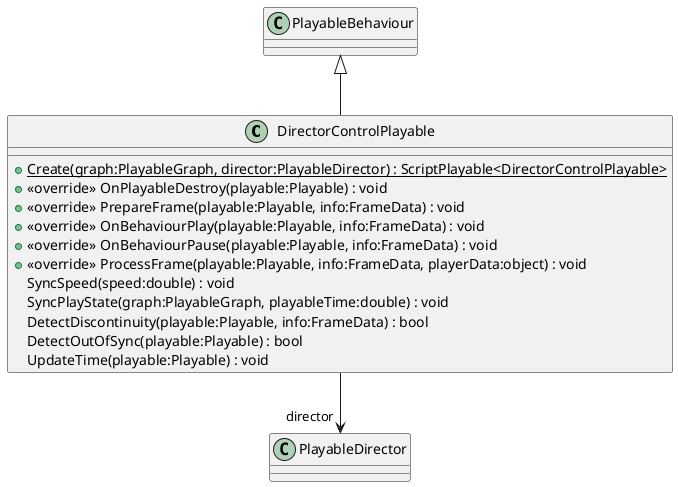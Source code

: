 @startuml
class DirectorControlPlayable {
    + {static} Create(graph:PlayableGraph, director:PlayableDirector) : ScriptPlayable<DirectorControlPlayable>
    + <<override>> OnPlayableDestroy(playable:Playable) : void
    + <<override>> PrepareFrame(playable:Playable, info:FrameData) : void
    + <<override>> OnBehaviourPlay(playable:Playable, info:FrameData) : void
    + <<override>> OnBehaviourPause(playable:Playable, info:FrameData) : void
    + <<override>> ProcessFrame(playable:Playable, info:FrameData, playerData:object) : void
    SyncSpeed(speed:double) : void
    SyncPlayState(graph:PlayableGraph, playableTime:double) : void
    DetectDiscontinuity(playable:Playable, info:FrameData) : bool
    DetectOutOfSync(playable:Playable) : bool
    UpdateTime(playable:Playable) : void
}
PlayableBehaviour <|-- DirectorControlPlayable
DirectorControlPlayable --> "director" PlayableDirector
@enduml
